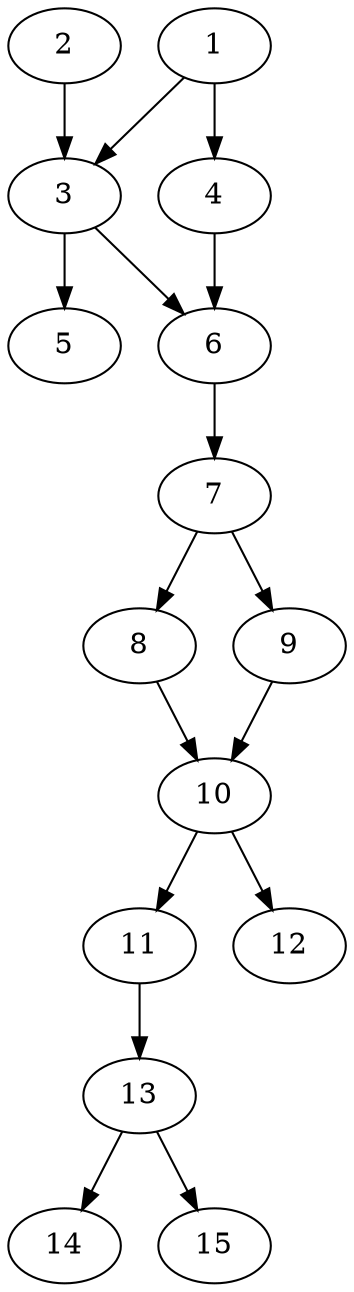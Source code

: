 // DAG automatically generated by daggen at Tue Aug  6 16:26:16 2019
// ./daggen --dot -n 15 --ccr 0.5 --fat 0.4 --regular 0.5 --density 0.6 --mindata 5242880 --maxdata 52428800 
digraph G {
  1 [size="81108992", alpha="0.09", expect_size="40554496"] 
  1 -> 3 [size ="40554496"]
  1 -> 4 [size ="40554496"]
  2 [size="94771200", alpha="0.19", expect_size="47385600"] 
  2 -> 3 [size ="47385600"]
  3 [size="25171968", alpha="0.15", expect_size="12585984"] 
  3 -> 5 [size ="12585984"]
  3 -> 6 [size ="12585984"]
  4 [size="78770176", alpha="0.03", expect_size="39385088"] 
  4 -> 6 [size ="39385088"]
  5 [size="20674560", alpha="0.18", expect_size="10337280"] 
  6 [size="75597824", alpha="0.08", expect_size="37798912"] 
  6 -> 7 [size ="37798912"]
  7 [size="41510912", alpha="0.20", expect_size="20755456"] 
  7 -> 8 [size ="20755456"]
  7 -> 9 [size ="20755456"]
  8 [size="54306816", alpha="0.10", expect_size="27153408"] 
  8 -> 10 [size ="27153408"]
  9 [size="103356416", alpha="0.09", expect_size="51678208"] 
  9 -> 10 [size ="51678208"]
  10 [size="30351360", alpha="0.16", expect_size="15175680"] 
  10 -> 11 [size ="15175680"]
  10 -> 12 [size ="15175680"]
  11 [size="79171584", alpha="0.05", expect_size="39585792"] 
  11 -> 13 [size ="39585792"]
  12 [size="26179584", alpha="0.11", expect_size="13089792"] 
  13 [size="22321152", alpha="0.01", expect_size="11160576"] 
  13 -> 14 [size ="11160576"]
  13 -> 15 [size ="11160576"]
  14 [size="91320320", alpha="0.06", expect_size="45660160"] 
  15 [size="11403264", alpha="0.01", expect_size="5701632"] 
}
